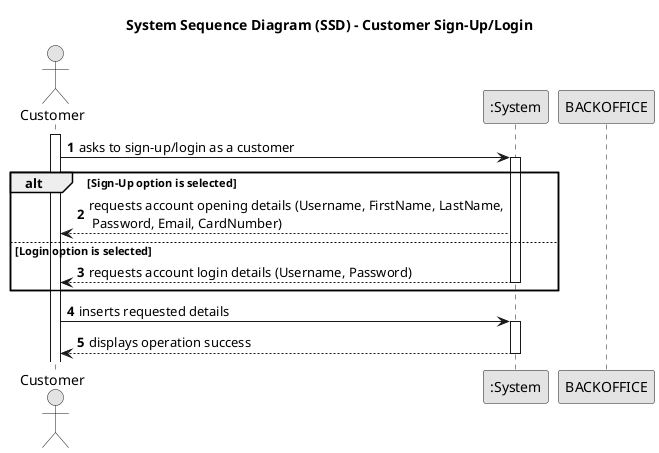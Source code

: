 @startuml
skinparam monochrome true
skinparam packageStyle rectangle
skinparam shadowing false

title System Sequence Diagram (SSD) - Customer Sign-Up/Login

autonumber

actor "Customer" as CUSTOMER
participant ":System" as System

activate CUSTOMER

    CUSTOMER -> System : asks to sign-up/login as a customer
    activate System

    alt Sign-Up option is selected
       System --> CUSTOMER : requests account opening details (Username, FirstName, LastName,\n Password, Email, CardNumber)

    else Login option is selected
        System --> CUSTOMER : requests account login details (Username, Password)

    deactivate System
    end

    CUSTOMER -> System : inserts requested details
    activate System

        System --> CUSTOMER : displays operation success
    deactivate System

deactivate BACKOFFICE

@enduml